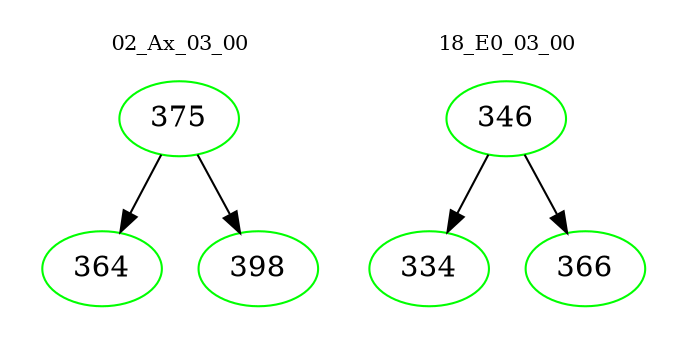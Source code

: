 digraph{
subgraph cluster_0 {
color = white
label = "02_Ax_03_00";
fontsize=10;
T0_375 [label="375", color="green"]
T0_375 -> T0_364 [color="black"]
T0_364 [label="364", color="green"]
T0_375 -> T0_398 [color="black"]
T0_398 [label="398", color="green"]
}
subgraph cluster_1 {
color = white
label = "18_E0_03_00";
fontsize=10;
T1_346 [label="346", color="green"]
T1_346 -> T1_334 [color="black"]
T1_334 [label="334", color="green"]
T1_346 -> T1_366 [color="black"]
T1_366 [label="366", color="green"]
}
}
